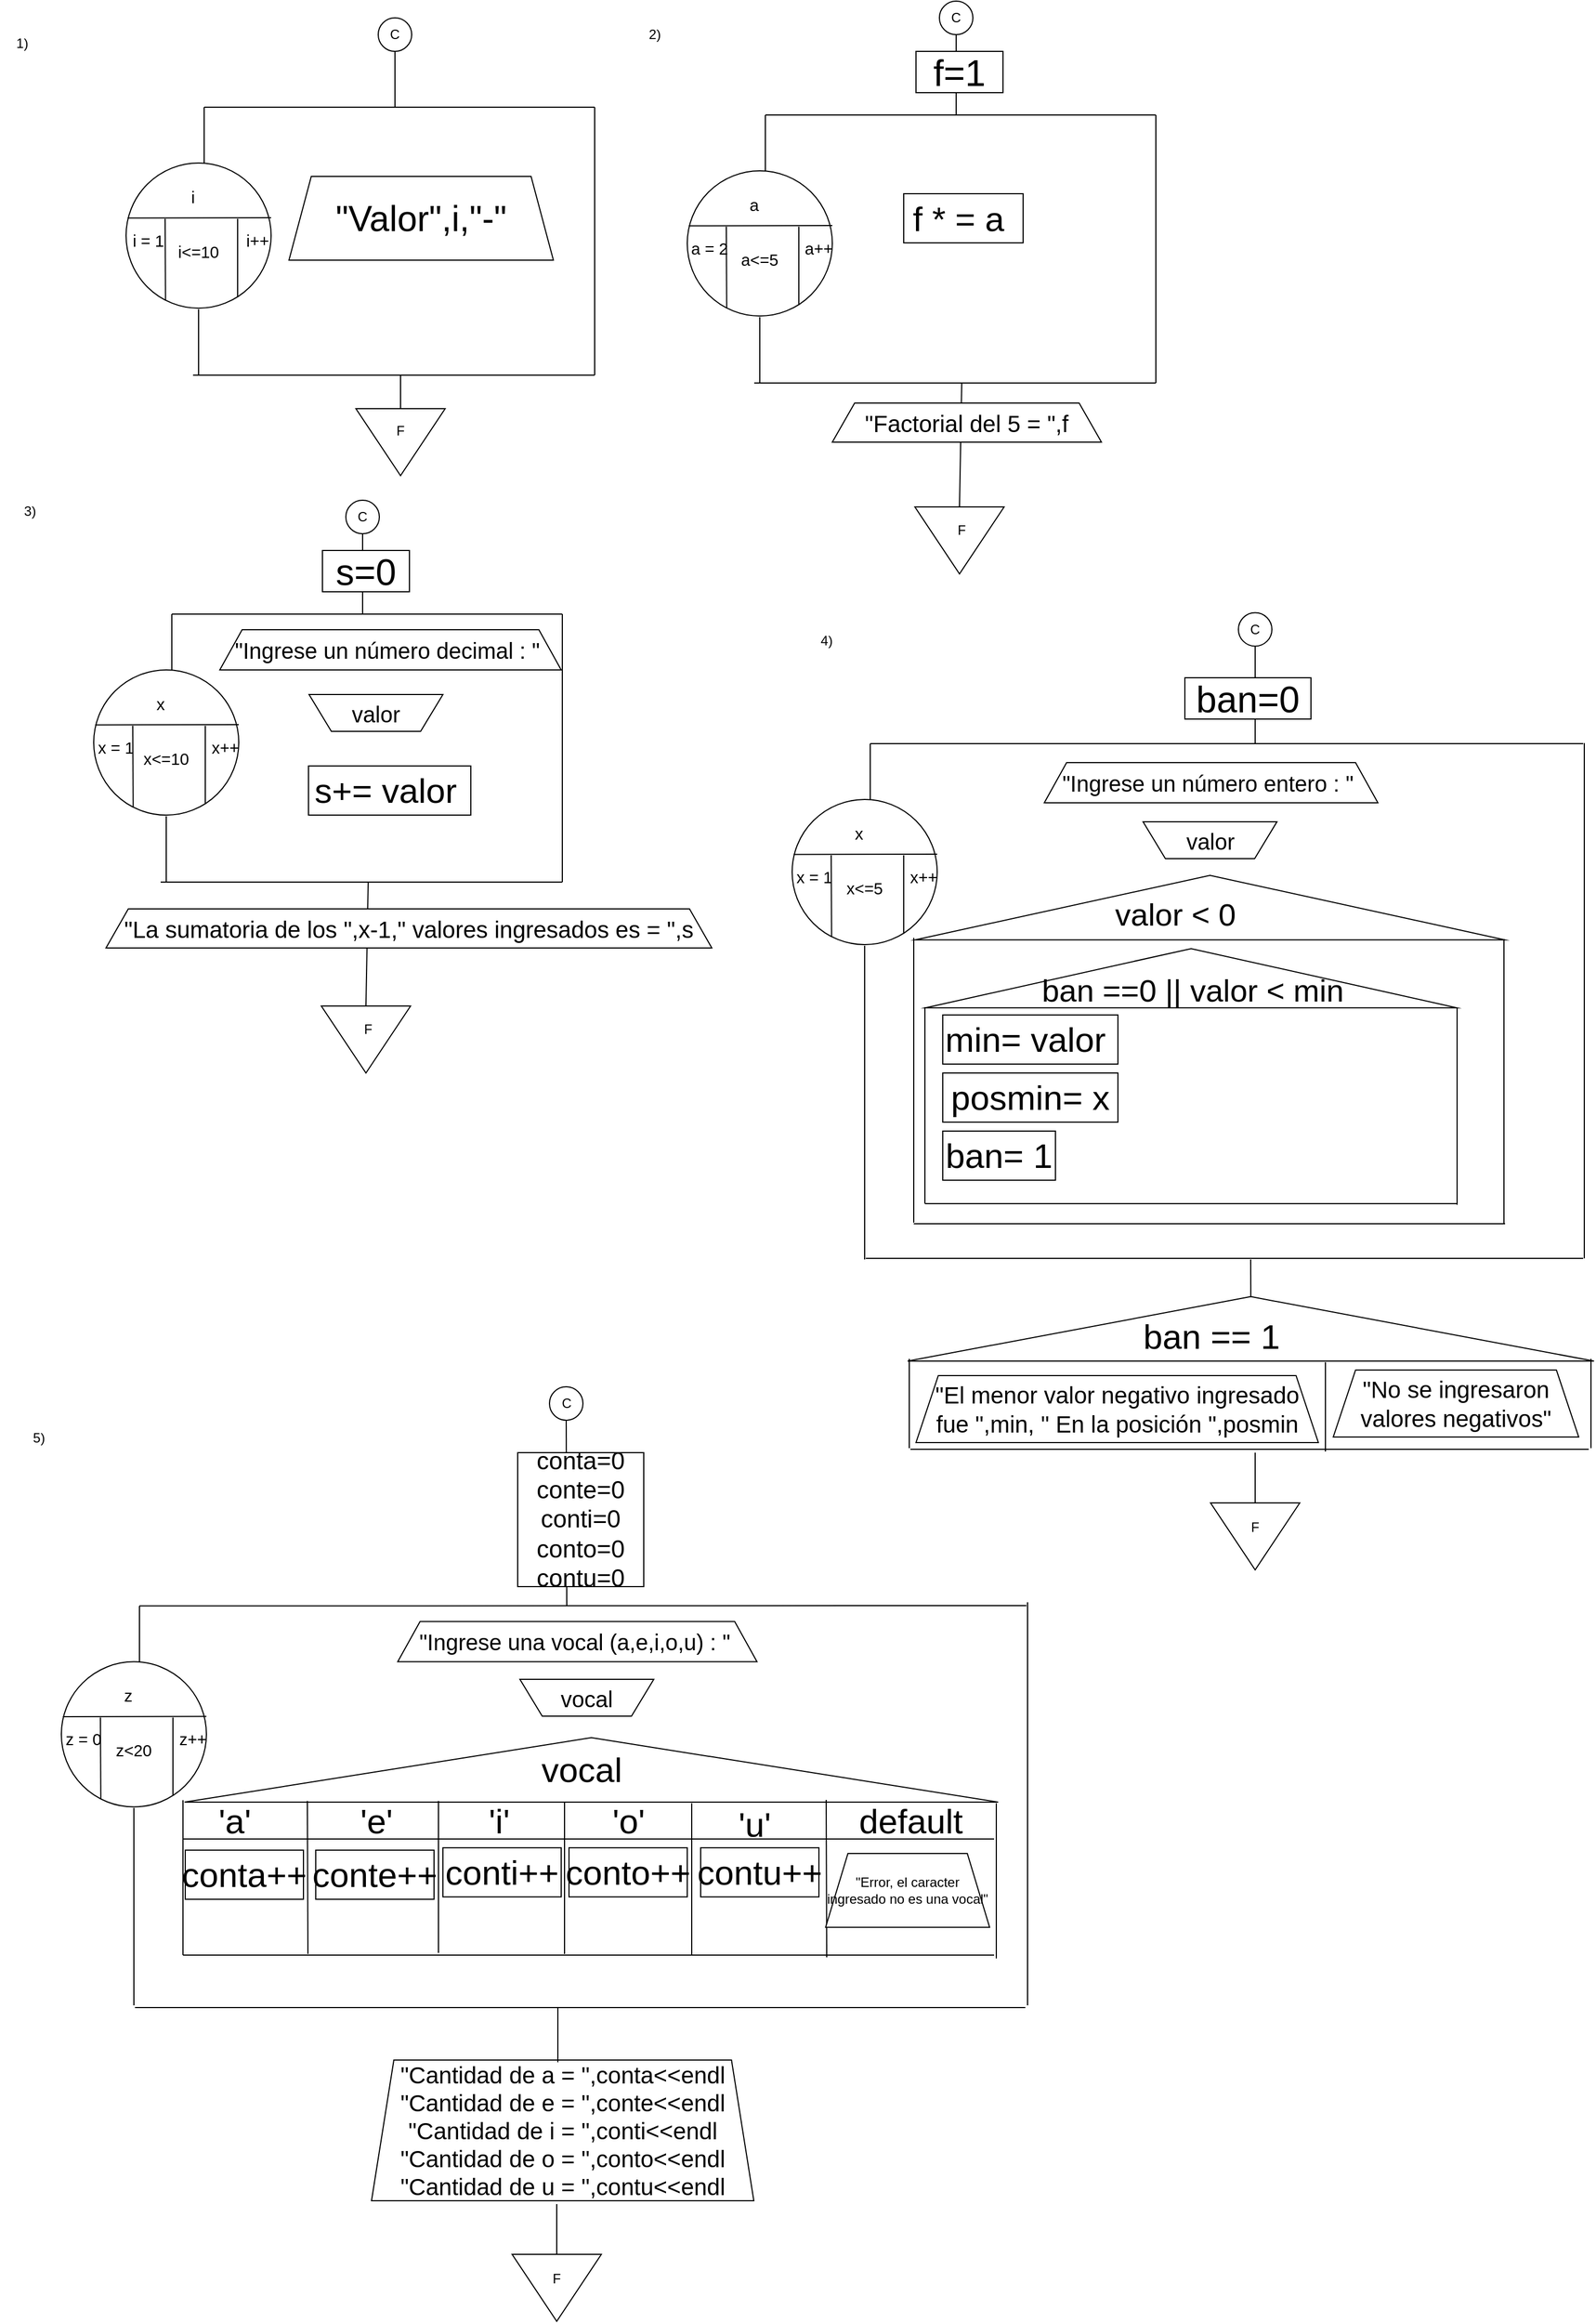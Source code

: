 <mxfile version="13.6.4" type="device"><diagram id="pWdMnJxnUhjMvBH6dC-e" name="Page-1"><mxGraphModel dx="782" dy="439" grid="0" gridSize="10" guides="1" tooltips="1" connect="1" arrows="1" fold="1" page="1" pageScale="1" pageWidth="827" pageHeight="1169" math="0" shadow="0"><root><mxCell id="0"/><mxCell id="1" parent="0"/><mxCell id="EdfsmpC0jAoJiM8QolST-1" value="C" style="ellipse;whiteSpace=wrap;html=1;" parent="1" vertex="1"><mxGeometry x="356" y="30" width="30" height="30" as="geometry"/></mxCell><mxCell id="EdfsmpC0jAoJiM8QolST-2" value="" style="endArrow=none;html=1;entryX=0.5;entryY=1;entryDx=0;entryDy=0;" parent="1" target="EdfsmpC0jAoJiM8QolST-1" edge="1"><mxGeometry width="50" height="50" relative="1" as="geometry"><mxPoint x="371" y="110" as="sourcePoint"/><mxPoint x="430" y="200" as="targetPoint"/></mxGeometry></mxCell><mxCell id="4CGigBrCg8zIv4Rhk3aO-1" value="" style="endArrow=none;html=1;" parent="1" edge="1"><mxGeometry width="50" height="50" relative="1" as="geometry"><mxPoint x="200" y="110" as="sourcePoint"/><mxPoint x="550" y="110" as="targetPoint"/></mxGeometry></mxCell><mxCell id="4CGigBrCg8zIv4Rhk3aO-2" value="" style="endArrow=none;html=1;" parent="1" edge="1"><mxGeometry width="50" height="50" relative="1" as="geometry"><mxPoint x="200" y="160" as="sourcePoint"/><mxPoint x="200" y="110" as="targetPoint"/></mxGeometry></mxCell><mxCell id="4CGigBrCg8zIv4Rhk3aO-3" value="" style="ellipse;whiteSpace=wrap;html=1;aspect=fixed;" parent="1" vertex="1"><mxGeometry x="130" y="160" width="130" height="130" as="geometry"/></mxCell><mxCell id="4CGigBrCg8zIv4Rhk3aO-4" value="" style="endArrow=none;html=1;exitX=0.01;exitY=0.379;exitDx=0;exitDy=0;exitPerimeter=0;" parent="1" source="4CGigBrCg8zIv4Rhk3aO-3" edge="1"><mxGeometry width="50" height="50" relative="1" as="geometry"><mxPoint x="380" y="250" as="sourcePoint"/><mxPoint x="260" y="209" as="targetPoint"/></mxGeometry></mxCell><mxCell id="4CGigBrCg8zIv4Rhk3aO-5" value="" style="endArrow=none;html=1;exitX=0.272;exitY=0.944;exitDx=0;exitDy=0;exitPerimeter=0;" parent="1" source="4CGigBrCg8zIv4Rhk3aO-3" edge="1"><mxGeometry width="50" height="50" relative="1" as="geometry"><mxPoint x="380" y="250" as="sourcePoint"/><mxPoint x="165" y="210" as="targetPoint"/></mxGeometry></mxCell><mxCell id="4CGigBrCg8zIv4Rhk3aO-6" value="" style="endArrow=none;html=1;" parent="1" edge="1"><mxGeometry width="50" height="50" relative="1" as="geometry"><mxPoint x="230" y="280" as="sourcePoint"/><mxPoint x="230" y="210" as="targetPoint"/><Array as="points"><mxPoint x="230" y="240"/></Array></mxGeometry></mxCell><mxCell id="4CGigBrCg8zIv4Rhk3aO-7" value="&lt;font style=&quot;font-size: 15px&quot;&gt;i&lt;/font&gt;" style="text;html=1;strokeColor=none;fillColor=none;align=center;verticalAlign=middle;whiteSpace=wrap;rounded=0;" parent="1" vertex="1"><mxGeometry x="170" y="180" width="40" height="20" as="geometry"/></mxCell><mxCell id="4CGigBrCg8zIv4Rhk3aO-9" value="&lt;span style=&quot;font-size: 11.0pt ; line-height: 107% ; font-family: &amp;#34;calibri&amp;#34; , sans-serif&quot;&gt;i = 1&lt;/span&gt;" style="text;html=1;strokeColor=none;fillColor=none;align=center;verticalAlign=middle;whiteSpace=wrap;rounded=0;" parent="1" vertex="1"><mxGeometry x="130" y="220" width="40" height="20" as="geometry"/></mxCell><mxCell id="4CGigBrCg8zIv4Rhk3aO-10" value="&lt;font face=&quot;calibri, sans-serif&quot;&gt;&lt;span style=&quot;font-size: 14.667px&quot;&gt;i&amp;lt;=10&lt;/span&gt;&lt;/font&gt;" style="text;html=1;strokeColor=none;fillColor=none;align=center;verticalAlign=middle;whiteSpace=wrap;rounded=0;" parent="1" vertex="1"><mxGeometry x="150" y="230" width="90" height="20" as="geometry"/></mxCell><mxCell id="4CGigBrCg8zIv4Rhk3aO-11" value="&lt;span style=&quot;font-size: 11.0pt ; line-height: 107% ; font-family: &amp;#34;calibri&amp;#34; , sans-serif&quot;&gt;i++&amp;nbsp;&lt;/span&gt;" style="text;html=1;strokeColor=none;fillColor=none;align=center;verticalAlign=middle;whiteSpace=wrap;rounded=0;" parent="1" vertex="1"><mxGeometry x="230" y="220" width="40" height="20" as="geometry"/></mxCell><mxCell id="4CGigBrCg8zIv4Rhk3aO-12" value="" style="endArrow=none;html=1;" parent="1" edge="1"><mxGeometry width="50" height="50" relative="1" as="geometry"><mxPoint x="195" y="291" as="sourcePoint"/><mxPoint x="195" y="350" as="targetPoint"/><Array as="points"><mxPoint x="195" y="320"/></Array></mxGeometry></mxCell><mxCell id="4CGigBrCg8zIv4Rhk3aO-22" value="" style="endArrow=none;html=1;" parent="1" edge="1"><mxGeometry width="50" height="50" relative="1" as="geometry"><mxPoint x="190" y="350" as="sourcePoint"/><mxPoint x="550" y="350" as="targetPoint"/></mxGeometry></mxCell><mxCell id="4CGigBrCg8zIv4Rhk3aO-23" value="" style="endArrow=none;html=1;" parent="1" edge="1"><mxGeometry width="50" height="50" relative="1" as="geometry"><mxPoint x="550" y="350" as="sourcePoint"/><mxPoint x="550" y="110" as="targetPoint"/></mxGeometry></mxCell><mxCell id="4CGigBrCg8zIv4Rhk3aO-24" value="" style="triangle;whiteSpace=wrap;html=1;rotation=90;" parent="1" vertex="1"><mxGeometry x="346" y="370" width="60" height="80" as="geometry"/></mxCell><mxCell id="4CGigBrCg8zIv4Rhk3aO-25" value="F" style="text;html=1;strokeColor=none;fillColor=none;align=center;verticalAlign=middle;whiteSpace=wrap;rounded=0;" parent="1" vertex="1"><mxGeometry x="356" y="390" width="40" height="20" as="geometry"/></mxCell><mxCell id="4CGigBrCg8zIv4Rhk3aO-26" value="" style="endArrow=none;html=1;exitX=0;exitY=0.5;exitDx=0;exitDy=0;" parent="1" source="4CGigBrCg8zIv4Rhk3aO-24" edge="1"><mxGeometry width="50" height="50" relative="1" as="geometry"><mxPoint x="380" y="330" as="sourcePoint"/><mxPoint x="376" y="350" as="targetPoint"/></mxGeometry></mxCell><mxCell id="DHXCnt4YMNkaiL2CdxRb-1" value="1)" style="text;html=1;strokeColor=none;fillColor=none;align=center;verticalAlign=middle;whiteSpace=wrap;rounded=0;" vertex="1" parent="1"><mxGeometry x="17" y="43" width="40" height="20" as="geometry"/></mxCell><mxCell id="DHXCnt4YMNkaiL2CdxRb-2" value="&lt;font style=&quot;font-size: 32px&quot;&gt;&quot;Valor&quot;,i,&quot;-&quot;&lt;/font&gt;" style="shape=trapezoid;perimeter=trapezoidPerimeter;whiteSpace=wrap;html=1;fixedSize=1;" vertex="1" parent="1"><mxGeometry x="276" y="172" width="237" height="75" as="geometry"/></mxCell><mxCell id="DHXCnt4YMNkaiL2CdxRb-4" value="2)" style="text;html=1;strokeColor=none;fillColor=none;align=center;verticalAlign=middle;whiteSpace=wrap;rounded=0;" vertex="1" parent="1"><mxGeometry x="584" y="35" width="40" height="20" as="geometry"/></mxCell><mxCell id="DHXCnt4YMNkaiL2CdxRb-5" value="C" style="ellipse;whiteSpace=wrap;html=1;" vertex="1" parent="1"><mxGeometry x="859" y="15" width="30" height="30" as="geometry"/></mxCell><mxCell id="DHXCnt4YMNkaiL2CdxRb-6" value="" style="endArrow=none;html=1;entryX=0.5;entryY=1;entryDx=0;entryDy=0;" edge="1" parent="1" target="DHXCnt4YMNkaiL2CdxRb-5"><mxGeometry width="50" height="50" relative="1" as="geometry"><mxPoint x="874" y="117" as="sourcePoint"/><mxPoint x="933" y="207" as="targetPoint"/></mxGeometry></mxCell><mxCell id="DHXCnt4YMNkaiL2CdxRb-7" value="" style="endArrow=none;html=1;" edge="1" parent="1"><mxGeometry width="50" height="50" relative="1" as="geometry"><mxPoint x="703" y="117" as="sourcePoint"/><mxPoint x="1053" y="117" as="targetPoint"/></mxGeometry></mxCell><mxCell id="DHXCnt4YMNkaiL2CdxRb-8" value="" style="endArrow=none;html=1;" edge="1" parent="1"><mxGeometry width="50" height="50" relative="1" as="geometry"><mxPoint x="703" y="167" as="sourcePoint"/><mxPoint x="703" y="117" as="targetPoint"/></mxGeometry></mxCell><mxCell id="DHXCnt4YMNkaiL2CdxRb-9" value="" style="ellipse;whiteSpace=wrap;html=1;aspect=fixed;" vertex="1" parent="1"><mxGeometry x="633" y="167" width="130" height="130" as="geometry"/></mxCell><mxCell id="DHXCnt4YMNkaiL2CdxRb-10" value="" style="endArrow=none;html=1;exitX=0.01;exitY=0.379;exitDx=0;exitDy=0;exitPerimeter=0;" edge="1" parent="1" source="DHXCnt4YMNkaiL2CdxRb-9"><mxGeometry width="50" height="50" relative="1" as="geometry"><mxPoint x="883" y="257" as="sourcePoint"/><mxPoint x="763" y="216" as="targetPoint"/></mxGeometry></mxCell><mxCell id="DHXCnt4YMNkaiL2CdxRb-11" value="" style="endArrow=none;html=1;exitX=0.272;exitY=0.944;exitDx=0;exitDy=0;exitPerimeter=0;" edge="1" parent="1" source="DHXCnt4YMNkaiL2CdxRb-9"><mxGeometry width="50" height="50" relative="1" as="geometry"><mxPoint x="883" y="257" as="sourcePoint"/><mxPoint x="668" y="217" as="targetPoint"/></mxGeometry></mxCell><mxCell id="DHXCnt4YMNkaiL2CdxRb-12" value="" style="endArrow=none;html=1;" edge="1" parent="1"><mxGeometry width="50" height="50" relative="1" as="geometry"><mxPoint x="733" y="287" as="sourcePoint"/><mxPoint x="733" y="217" as="targetPoint"/><Array as="points"><mxPoint x="733" y="247"/></Array></mxGeometry></mxCell><mxCell id="DHXCnt4YMNkaiL2CdxRb-13" value="&lt;font style=&quot;font-size: 15px&quot;&gt;a&lt;/font&gt;" style="text;html=1;strokeColor=none;fillColor=none;align=center;verticalAlign=middle;whiteSpace=wrap;rounded=0;" vertex="1" parent="1"><mxGeometry x="673" y="187" width="40" height="20" as="geometry"/></mxCell><mxCell id="DHXCnt4YMNkaiL2CdxRb-14" value="&lt;span style=&quot;font-size: 11.0pt ; line-height: 107% ; font-family: &amp;#34;calibri&amp;#34; , sans-serif&quot;&gt;a = 2&lt;/span&gt;" style="text;html=1;strokeColor=none;fillColor=none;align=center;verticalAlign=middle;whiteSpace=wrap;rounded=0;" vertex="1" parent="1"><mxGeometry x="633" y="227" width="40" height="19" as="geometry"/></mxCell><mxCell id="DHXCnt4YMNkaiL2CdxRb-15" value="&lt;font face=&quot;calibri, sans-serif&quot;&gt;&lt;span style=&quot;font-size: 14.667px&quot;&gt;a&amp;lt;=5&lt;/span&gt;&lt;/font&gt;" style="text;html=1;strokeColor=none;fillColor=none;align=center;verticalAlign=middle;whiteSpace=wrap;rounded=0;" vertex="1" parent="1"><mxGeometry x="653" y="237" width="90" height="20" as="geometry"/></mxCell><mxCell id="DHXCnt4YMNkaiL2CdxRb-16" value="&lt;span style=&quot;font-size: 11.0pt ; line-height: 107% ; font-family: &amp;#34;calibri&amp;#34; , sans-serif&quot;&gt;a++&amp;nbsp;&lt;/span&gt;" style="text;html=1;strokeColor=none;fillColor=none;align=center;verticalAlign=middle;whiteSpace=wrap;rounded=0;" vertex="1" parent="1"><mxGeometry x="733" y="227" width="40" height="20" as="geometry"/></mxCell><mxCell id="DHXCnt4YMNkaiL2CdxRb-17" value="" style="endArrow=none;html=1;" edge="1" parent="1"><mxGeometry width="50" height="50" relative="1" as="geometry"><mxPoint x="698" y="298" as="sourcePoint"/><mxPoint x="698" y="357" as="targetPoint"/><Array as="points"><mxPoint x="698" y="327"/></Array></mxGeometry></mxCell><mxCell id="DHXCnt4YMNkaiL2CdxRb-18" value="" style="endArrow=none;html=1;" edge="1" parent="1"><mxGeometry width="50" height="50" relative="1" as="geometry"><mxPoint x="693" y="357" as="sourcePoint"/><mxPoint x="1053" y="357" as="targetPoint"/></mxGeometry></mxCell><mxCell id="DHXCnt4YMNkaiL2CdxRb-19" value="" style="endArrow=none;html=1;" edge="1" parent="1"><mxGeometry width="50" height="50" relative="1" as="geometry"><mxPoint x="1053" y="357" as="sourcePoint"/><mxPoint x="1053" y="117" as="targetPoint"/></mxGeometry></mxCell><mxCell id="DHXCnt4YMNkaiL2CdxRb-20" value="" style="triangle;whiteSpace=wrap;html=1;rotation=90;" vertex="1" parent="1"><mxGeometry x="847" y="458" width="60" height="80" as="geometry"/></mxCell><mxCell id="DHXCnt4YMNkaiL2CdxRb-21" value="F" style="text;html=1;strokeColor=none;fillColor=none;align=center;verticalAlign=middle;whiteSpace=wrap;rounded=0;" vertex="1" parent="1"><mxGeometry x="859" y="479" width="40" height="20" as="geometry"/></mxCell><mxCell id="DHXCnt4YMNkaiL2CdxRb-22" value="" style="endArrow=none;html=1;exitX=0;exitY=0.5;exitDx=0;exitDy=0;" edge="1" parent="1" source="DHXCnt4YMNkaiL2CdxRb-20"><mxGeometry width="50" height="50" relative="1" as="geometry"><mxPoint x="883" y="337" as="sourcePoint"/><mxPoint x="879" y="357" as="targetPoint"/></mxGeometry></mxCell><mxCell id="DHXCnt4YMNkaiL2CdxRb-24" value="&lt;font style=&quot;font-size: 31px&quot;&gt;f * = a&amp;nbsp;&lt;/font&gt;" style="rounded=0;whiteSpace=wrap;html=1;" vertex="1" parent="1"><mxGeometry x="827" y="187.5" width="107" height="44" as="geometry"/></mxCell><mxCell id="DHXCnt4YMNkaiL2CdxRb-25" value="&lt;font style=&quot;font-size: 33px&quot;&gt;f=1&lt;/font&gt;" style="rounded=0;whiteSpace=wrap;html=1;" vertex="1" parent="1"><mxGeometry x="838" y="60" width="78" height="37" as="geometry"/></mxCell><mxCell id="DHXCnt4YMNkaiL2CdxRb-27" value="&lt;font style=&quot;font-size: 21px&quot;&gt;&quot;Factorial del 5 = &quot;,f&lt;/font&gt;" style="shape=trapezoid;perimeter=trapezoidPerimeter;whiteSpace=wrap;html=1;fixedSize=1;" vertex="1" parent="1"><mxGeometry x="763" y="375" width="241.25" height="35" as="geometry"/></mxCell><mxCell id="DHXCnt4YMNkaiL2CdxRb-28" value="3)" style="text;html=1;strokeColor=none;fillColor=none;align=center;verticalAlign=middle;whiteSpace=wrap;rounded=0;" vertex="1" parent="1"><mxGeometry x="24" y="462" width="40" height="20" as="geometry"/></mxCell><mxCell id="DHXCnt4YMNkaiL2CdxRb-29" value="C" style="ellipse;whiteSpace=wrap;html=1;" vertex="1" parent="1"><mxGeometry x="327" y="462" width="30" height="30" as="geometry"/></mxCell><mxCell id="DHXCnt4YMNkaiL2CdxRb-30" value="" style="endArrow=none;html=1;entryX=0.5;entryY=1;entryDx=0;entryDy=0;" edge="1" parent="1" target="DHXCnt4YMNkaiL2CdxRb-29"><mxGeometry width="50" height="50" relative="1" as="geometry"><mxPoint x="342" y="564" as="sourcePoint"/><mxPoint x="401" y="654" as="targetPoint"/></mxGeometry></mxCell><mxCell id="DHXCnt4YMNkaiL2CdxRb-31" value="" style="endArrow=none;html=1;" edge="1" parent="1"><mxGeometry width="50" height="50" relative="1" as="geometry"><mxPoint x="171" y="564" as="sourcePoint"/><mxPoint x="521" y="564" as="targetPoint"/></mxGeometry></mxCell><mxCell id="DHXCnt4YMNkaiL2CdxRb-32" value="" style="endArrow=none;html=1;" edge="1" parent="1"><mxGeometry width="50" height="50" relative="1" as="geometry"><mxPoint x="171" y="614" as="sourcePoint"/><mxPoint x="171" y="564" as="targetPoint"/></mxGeometry></mxCell><mxCell id="DHXCnt4YMNkaiL2CdxRb-33" value="" style="ellipse;whiteSpace=wrap;html=1;aspect=fixed;" vertex="1" parent="1"><mxGeometry x="101" y="614" width="130" height="130" as="geometry"/></mxCell><mxCell id="DHXCnt4YMNkaiL2CdxRb-34" value="" style="endArrow=none;html=1;exitX=0.01;exitY=0.379;exitDx=0;exitDy=0;exitPerimeter=0;" edge="1" parent="1" source="DHXCnt4YMNkaiL2CdxRb-33"><mxGeometry width="50" height="50" relative="1" as="geometry"><mxPoint x="351" y="704" as="sourcePoint"/><mxPoint x="231" y="663" as="targetPoint"/></mxGeometry></mxCell><mxCell id="DHXCnt4YMNkaiL2CdxRb-35" value="" style="endArrow=none;html=1;exitX=0.272;exitY=0.944;exitDx=0;exitDy=0;exitPerimeter=0;" edge="1" parent="1" source="DHXCnt4YMNkaiL2CdxRb-33"><mxGeometry width="50" height="50" relative="1" as="geometry"><mxPoint x="351" y="704" as="sourcePoint"/><mxPoint x="136" y="664" as="targetPoint"/></mxGeometry></mxCell><mxCell id="DHXCnt4YMNkaiL2CdxRb-36" value="" style="endArrow=none;html=1;" edge="1" parent="1"><mxGeometry width="50" height="50" relative="1" as="geometry"><mxPoint x="201" y="734" as="sourcePoint"/><mxPoint x="201" y="664" as="targetPoint"/><Array as="points"><mxPoint x="201" y="694"/></Array></mxGeometry></mxCell><mxCell id="DHXCnt4YMNkaiL2CdxRb-37" value="&lt;font style=&quot;font-size: 15px&quot;&gt;x&lt;/font&gt;" style="text;html=1;strokeColor=none;fillColor=none;align=center;verticalAlign=middle;whiteSpace=wrap;rounded=0;" vertex="1" parent="1"><mxGeometry x="141" y="634" width="40" height="20" as="geometry"/></mxCell><mxCell id="DHXCnt4YMNkaiL2CdxRb-38" value="&lt;span style=&quot;font-size: 11.0pt ; line-height: 107% ; font-family: &amp;#34;calibri&amp;#34; , sans-serif&quot;&gt;x = 1&lt;/span&gt;" style="text;html=1;strokeColor=none;fillColor=none;align=center;verticalAlign=middle;whiteSpace=wrap;rounded=0;" vertex="1" parent="1"><mxGeometry x="101" y="674" width="40" height="19" as="geometry"/></mxCell><mxCell id="DHXCnt4YMNkaiL2CdxRb-39" value="&lt;font face=&quot;calibri, sans-serif&quot;&gt;&lt;span style=&quot;font-size: 14.667px&quot;&gt;x&amp;lt;=10&lt;/span&gt;&lt;/font&gt;" style="text;html=1;strokeColor=none;fillColor=none;align=center;verticalAlign=middle;whiteSpace=wrap;rounded=0;" vertex="1" parent="1"><mxGeometry x="121" y="684" width="90" height="20" as="geometry"/></mxCell><mxCell id="DHXCnt4YMNkaiL2CdxRb-40" value="&lt;span style=&quot;font-size: 11.0pt ; line-height: 107% ; font-family: &amp;#34;calibri&amp;#34; , sans-serif&quot;&gt;x++&amp;nbsp;&lt;/span&gt;" style="text;html=1;strokeColor=none;fillColor=none;align=center;verticalAlign=middle;whiteSpace=wrap;rounded=0;" vertex="1" parent="1"><mxGeometry x="201" y="674" width="40" height="20" as="geometry"/></mxCell><mxCell id="DHXCnt4YMNkaiL2CdxRb-41" value="" style="endArrow=none;html=1;" edge="1" parent="1"><mxGeometry width="50" height="50" relative="1" as="geometry"><mxPoint x="166" y="745" as="sourcePoint"/><mxPoint x="166" y="804" as="targetPoint"/><Array as="points"><mxPoint x="166" y="774"/></Array></mxGeometry></mxCell><mxCell id="DHXCnt4YMNkaiL2CdxRb-42" value="" style="endArrow=none;html=1;" edge="1" parent="1"><mxGeometry width="50" height="50" relative="1" as="geometry"><mxPoint x="161" y="804" as="sourcePoint"/><mxPoint x="521" y="804" as="targetPoint"/></mxGeometry></mxCell><mxCell id="DHXCnt4YMNkaiL2CdxRb-43" value="" style="endArrow=none;html=1;" edge="1" parent="1"><mxGeometry width="50" height="50" relative="1" as="geometry"><mxPoint x="521" y="804" as="sourcePoint"/><mxPoint x="521" y="564" as="targetPoint"/></mxGeometry></mxCell><mxCell id="DHXCnt4YMNkaiL2CdxRb-44" value="" style="triangle;whiteSpace=wrap;html=1;rotation=90;" vertex="1" parent="1"><mxGeometry x="315" y="905" width="60" height="80" as="geometry"/></mxCell><mxCell id="DHXCnt4YMNkaiL2CdxRb-45" value="F" style="text;html=1;strokeColor=none;fillColor=none;align=center;verticalAlign=middle;whiteSpace=wrap;rounded=0;" vertex="1" parent="1"><mxGeometry x="327" y="926" width="40" height="20" as="geometry"/></mxCell><mxCell id="DHXCnt4YMNkaiL2CdxRb-46" value="" style="endArrow=none;html=1;exitX=0;exitY=0.5;exitDx=0;exitDy=0;" edge="1" parent="1" source="DHXCnt4YMNkaiL2CdxRb-44"><mxGeometry width="50" height="50" relative="1" as="geometry"><mxPoint x="351" y="784" as="sourcePoint"/><mxPoint x="347" y="804" as="targetPoint"/></mxGeometry></mxCell><mxCell id="DHXCnt4YMNkaiL2CdxRb-47" value="&lt;font style=&quot;font-size: 31px&quot;&gt;s+= valor&amp;nbsp;&lt;/font&gt;" style="rounded=0;whiteSpace=wrap;html=1;" vertex="1" parent="1"><mxGeometry x="293.5" y="700" width="145.5" height="44" as="geometry"/></mxCell><mxCell id="DHXCnt4YMNkaiL2CdxRb-48" value="&lt;font style=&quot;font-size: 33px&quot;&gt;s=0&lt;/font&gt;" style="rounded=0;whiteSpace=wrap;html=1;" vertex="1" parent="1"><mxGeometry x="306" y="507" width="78" height="37" as="geometry"/></mxCell><mxCell id="DHXCnt4YMNkaiL2CdxRb-49" value="&lt;font style=&quot;font-size: 21px&quot;&gt;&quot;La sumatoria de los &quot;,x-1,&quot; valores ingresados es = &quot;,s&lt;/font&gt;" style="shape=trapezoid;perimeter=trapezoidPerimeter;whiteSpace=wrap;html=1;fixedSize=1;" vertex="1" parent="1"><mxGeometry x="112" y="828" width="543" height="35" as="geometry"/></mxCell><mxCell id="DHXCnt4YMNkaiL2CdxRb-50" value="&lt;font style=&quot;font-size: 20px&quot;&gt;&quot;Ingrese un número decimal : &quot;&amp;nbsp;&lt;/font&gt;" style="shape=trapezoid;perimeter=trapezoidPerimeter;whiteSpace=wrap;html=1;fixedSize=1;" vertex="1" parent="1"><mxGeometry x="214" y="578" width="306" height="36" as="geometry"/></mxCell><mxCell id="DHXCnt4YMNkaiL2CdxRb-51" value="&lt;span style=&quot;font-size: 20px&quot;&gt;valor&lt;/span&gt;" style="shape=trapezoid;perimeter=trapezoidPerimeter;whiteSpace=wrap;html=1;fixedSize=1;direction=west;" vertex="1" parent="1"><mxGeometry x="294" y="636" width="120" height="33" as="geometry"/></mxCell><mxCell id="DHXCnt4YMNkaiL2CdxRb-74" value="C" style="ellipse;whiteSpace=wrap;html=1;" vertex="1" parent="1"><mxGeometry x="1127" y="562.71" width="30" height="30" as="geometry"/></mxCell><mxCell id="DHXCnt4YMNkaiL2CdxRb-75" value="" style="endArrow=none;html=1;entryX=0.5;entryY=1;entryDx=0;entryDy=0;" edge="1" parent="1" target="DHXCnt4YMNkaiL2CdxRb-74"><mxGeometry width="50" height="50" relative="1" as="geometry"><mxPoint x="1142" y="680" as="sourcePoint"/><mxPoint x="1027" y="770" as="targetPoint"/></mxGeometry></mxCell><mxCell id="DHXCnt4YMNkaiL2CdxRb-76" value="" style="endArrow=none;html=1;" edge="1" parent="1"><mxGeometry width="50" height="50" relative="1" as="geometry"><mxPoint x="797" y="680" as="sourcePoint"/><mxPoint x="1436" y="680" as="targetPoint"/></mxGeometry></mxCell><mxCell id="DHXCnt4YMNkaiL2CdxRb-77" value="" style="endArrow=none;html=1;" edge="1" parent="1"><mxGeometry width="50" height="50" relative="1" as="geometry"><mxPoint x="797" y="730" as="sourcePoint"/><mxPoint x="797" y="680" as="targetPoint"/></mxGeometry></mxCell><mxCell id="DHXCnt4YMNkaiL2CdxRb-78" value="" style="ellipse;whiteSpace=wrap;html=1;aspect=fixed;" vertex="1" parent="1"><mxGeometry x="727" y="730" width="130" height="130" as="geometry"/></mxCell><mxCell id="DHXCnt4YMNkaiL2CdxRb-79" value="" style="endArrow=none;html=1;exitX=0.01;exitY=0.379;exitDx=0;exitDy=0;exitPerimeter=0;" edge="1" parent="1" source="DHXCnt4YMNkaiL2CdxRb-78"><mxGeometry width="50" height="50" relative="1" as="geometry"><mxPoint x="977" y="820" as="sourcePoint"/><mxPoint x="857" y="779" as="targetPoint"/></mxGeometry></mxCell><mxCell id="DHXCnt4YMNkaiL2CdxRb-80" value="" style="endArrow=none;html=1;exitX=0.272;exitY=0.944;exitDx=0;exitDy=0;exitPerimeter=0;" edge="1" parent="1" source="DHXCnt4YMNkaiL2CdxRb-78"><mxGeometry width="50" height="50" relative="1" as="geometry"><mxPoint x="977" y="820" as="sourcePoint"/><mxPoint x="762" y="780" as="targetPoint"/></mxGeometry></mxCell><mxCell id="DHXCnt4YMNkaiL2CdxRb-81" value="" style="endArrow=none;html=1;" edge="1" parent="1"><mxGeometry width="50" height="50" relative="1" as="geometry"><mxPoint x="827" y="850" as="sourcePoint"/><mxPoint x="827" y="780" as="targetPoint"/><Array as="points"><mxPoint x="827" y="810"/></Array></mxGeometry></mxCell><mxCell id="DHXCnt4YMNkaiL2CdxRb-82" value="&lt;font style=&quot;font-size: 15px&quot;&gt;x&lt;/font&gt;" style="text;html=1;strokeColor=none;fillColor=none;align=center;verticalAlign=middle;whiteSpace=wrap;rounded=0;" vertex="1" parent="1"><mxGeometry x="767" y="750" width="40" height="20" as="geometry"/></mxCell><mxCell id="DHXCnt4YMNkaiL2CdxRb-83" value="&lt;span style=&quot;font-size: 11.0pt ; line-height: 107% ; font-family: &amp;#34;calibri&amp;#34; , sans-serif&quot;&gt;x = 1&lt;/span&gt;" style="text;html=1;strokeColor=none;fillColor=none;align=center;verticalAlign=middle;whiteSpace=wrap;rounded=0;" vertex="1" parent="1"><mxGeometry x="727" y="790" width="40" height="19" as="geometry"/></mxCell><mxCell id="DHXCnt4YMNkaiL2CdxRb-84" value="&lt;font face=&quot;calibri, sans-serif&quot;&gt;&lt;span style=&quot;font-size: 14.667px&quot;&gt;x&amp;lt;=5&lt;/span&gt;&lt;/font&gt;" style="text;html=1;strokeColor=none;fillColor=none;align=center;verticalAlign=middle;whiteSpace=wrap;rounded=0;" vertex="1" parent="1"><mxGeometry x="747" y="800" width="90" height="20" as="geometry"/></mxCell><mxCell id="DHXCnt4YMNkaiL2CdxRb-85" value="&lt;span style=&quot;font-size: 11.0pt ; line-height: 107% ; font-family: &amp;#34;calibri&amp;#34; , sans-serif&quot;&gt;x++&amp;nbsp;&lt;/span&gt;" style="text;html=1;strokeColor=none;fillColor=none;align=center;verticalAlign=middle;whiteSpace=wrap;rounded=0;" vertex="1" parent="1"><mxGeometry x="827" y="790" width="40" height="20" as="geometry"/></mxCell><mxCell id="DHXCnt4YMNkaiL2CdxRb-86" value="" style="endArrow=none;html=1;" edge="1" parent="1"><mxGeometry width="50" height="50" relative="1" as="geometry"><mxPoint x="792" y="861" as="sourcePoint"/><mxPoint x="792" y="1142" as="targetPoint"/><Array as="points"><mxPoint x="792" y="890"/></Array></mxGeometry></mxCell><mxCell id="DHXCnt4YMNkaiL2CdxRb-87" value="" style="endArrow=none;html=1;" edge="1" parent="1"><mxGeometry width="50" height="50" relative="1" as="geometry"><mxPoint x="846.12" y="1092" as="sourcePoint"/><mxPoint x="1323.12" y="1092" as="targetPoint"/></mxGeometry></mxCell><mxCell id="DHXCnt4YMNkaiL2CdxRb-88" value="" style="endArrow=none;html=1;" edge="1" parent="1"><mxGeometry width="50" height="50" relative="1" as="geometry"><mxPoint x="1437" y="1141" as="sourcePoint"/><mxPoint x="1437" y="679.5" as="targetPoint"/></mxGeometry></mxCell><mxCell id="DHXCnt4YMNkaiL2CdxRb-89" value="" style="triangle;whiteSpace=wrap;html=1;rotation=90;" vertex="1" parent="1"><mxGeometry x="1112" y="1350" width="60" height="80" as="geometry"/></mxCell><mxCell id="DHXCnt4YMNkaiL2CdxRb-90" value="F" style="text;html=1;strokeColor=none;fillColor=none;align=center;verticalAlign=middle;whiteSpace=wrap;rounded=0;" vertex="1" parent="1"><mxGeometry x="1122" y="1372" width="40" height="20" as="geometry"/></mxCell><mxCell id="DHXCnt4YMNkaiL2CdxRb-91" value="" style="endArrow=none;html=1;" edge="1" parent="1"><mxGeometry width="50" height="50" relative="1" as="geometry"><mxPoint x="846" y="1092" as="sourcePoint"/><mxPoint x="846" y="916" as="targetPoint"/></mxGeometry></mxCell><mxCell id="DHXCnt4YMNkaiL2CdxRb-93" value="&lt;font style=&quot;font-size: 33px&quot;&gt;ban=0&lt;/font&gt;" style="rounded=0;whiteSpace=wrap;html=1;" vertex="1" parent="1"><mxGeometry x="1079" y="621" width="113" height="37" as="geometry"/></mxCell><mxCell id="DHXCnt4YMNkaiL2CdxRb-94" value="&lt;font style=&quot;font-size: 21px&quot;&gt;&quot;El menor valor negativo ingresado fue &quot;,min, &quot; En la posición &quot;,posmin&lt;/font&gt;" style="shape=trapezoid;perimeter=trapezoidPerimeter;whiteSpace=wrap;html=1;fixedSize=1;" vertex="1" parent="1"><mxGeometry x="838" y="1246" width="360.65" height="60" as="geometry"/></mxCell><mxCell id="DHXCnt4YMNkaiL2CdxRb-95" value="&lt;font style=&quot;font-size: 20px&quot;&gt;&quot;Ingrese un número entero : &quot;&amp;nbsp;&lt;/font&gt;" style="shape=trapezoid;perimeter=trapezoidPerimeter;whiteSpace=wrap;html=1;fixedSize=1;" vertex="1" parent="1"><mxGeometry x="953" y="697" width="299" height="36" as="geometry"/></mxCell><mxCell id="DHXCnt4YMNkaiL2CdxRb-96" value="&lt;span style=&quot;font-size: 20px&quot;&gt;valor&lt;/span&gt;" style="shape=trapezoid;perimeter=trapezoidPerimeter;whiteSpace=wrap;html=1;fixedSize=1;direction=west;" vertex="1" parent="1"><mxGeometry x="1041.54" y="750" width="120" height="33" as="geometry"/></mxCell><mxCell id="DHXCnt4YMNkaiL2CdxRb-97" value="4)" style="text;html=1;strokeColor=none;fillColor=none;align=center;verticalAlign=middle;whiteSpace=wrap;rounded=0;" vertex="1" parent="1"><mxGeometry x="738" y="578" width="40" height="20" as="geometry"/></mxCell><mxCell id="DHXCnt4YMNkaiL2CdxRb-99" value="" style="triangle;whiteSpace=wrap;html=1;rotation=-90;" vertex="1" parent="1"><mxGeometry x="1072.69" y="562.71" width="57.69" height="528.3" as="geometry"/></mxCell><mxCell id="DHXCnt4YMNkaiL2CdxRb-100" value="&lt;font style=&quot;font-size: 28px&quot;&gt;valor &amp;lt; 0&amp;nbsp;&lt;/font&gt;" style="text;html=1;strokeColor=none;fillColor=none;align=center;verticalAlign=middle;whiteSpace=wrap;rounded=0;" vertex="1" parent="1"><mxGeometry x="934" y="823" width="281" height="20" as="geometry"/></mxCell><mxCell id="DHXCnt4YMNkaiL2CdxRb-102" value="" style="triangle;whiteSpace=wrap;html=1;rotation=-90;" vertex="1" parent="1"><mxGeometry x="1058.12" y="652.03" width="53" height="476.09" as="geometry"/></mxCell><mxCell id="DHXCnt4YMNkaiL2CdxRb-103" value="&lt;font style=&quot;font-size: 28px&quot;&gt;ban ==0 || valor &amp;lt; min&amp;nbsp;&lt;/font&gt;" style="text;html=1;strokeColor=none;fillColor=none;align=center;verticalAlign=middle;whiteSpace=wrap;rounded=0;" vertex="1" parent="1"><mxGeometry x="925.5" y="891" width="328" height="20" as="geometry"/></mxCell><mxCell id="DHXCnt4YMNkaiL2CdxRb-104" value="&lt;font style=&quot;font-size: 31px&quot;&gt;min= valor&amp;nbsp;&lt;/font&gt;" style="rounded=0;whiteSpace=wrap;html=1;" vertex="1" parent="1"><mxGeometry x="862" y="923" width="157" height="44" as="geometry"/></mxCell><mxCell id="DHXCnt4YMNkaiL2CdxRb-105" value="&lt;font style=&quot;font-size: 31px&quot;&gt;posmin= x&lt;/font&gt;" style="rounded=0;whiteSpace=wrap;html=1;" vertex="1" parent="1"><mxGeometry x="862" y="975" width="157" height="44" as="geometry"/></mxCell><mxCell id="DHXCnt4YMNkaiL2CdxRb-106" value="&lt;font style=&quot;font-size: 31px&quot;&gt;ban= 1&lt;/font&gt;" style="rounded=0;whiteSpace=wrap;html=1;" vertex="1" parent="1"><mxGeometry x="862" y="1027" width="101" height="44" as="geometry"/></mxCell><mxCell id="DHXCnt4YMNkaiL2CdxRb-107" value="" style="endArrow=none;html=1;" edge="1" parent="1"><mxGeometry width="50" height="50" relative="1" as="geometry"><mxPoint x="1323" y="1093" as="sourcePoint"/><mxPoint x="1323" y="917" as="targetPoint"/></mxGeometry></mxCell><mxCell id="DHXCnt4YMNkaiL2CdxRb-108" value="" style="endArrow=none;html=1;" edge="1" parent="1"><mxGeometry width="50" height="50" relative="1" as="geometry"><mxPoint x="836" y="1109" as="sourcePoint"/><mxPoint x="836" y="854" as="targetPoint"/></mxGeometry></mxCell><mxCell id="DHXCnt4YMNkaiL2CdxRb-109" value="" style="endArrow=none;html=1;" edge="1" parent="1"><mxGeometry width="50" height="50" relative="1" as="geometry"><mxPoint x="836" y="1110" as="sourcePoint"/><mxPoint x="1366" y="1110" as="targetPoint"/></mxGeometry></mxCell><mxCell id="DHXCnt4YMNkaiL2CdxRb-110" value="" style="endArrow=none;html=1;" edge="1" parent="1"><mxGeometry width="50" height="50" relative="1" as="geometry"><mxPoint x="1365" y="1110" as="sourcePoint"/><mxPoint x="1365" y="855" as="targetPoint"/></mxGeometry></mxCell><mxCell id="DHXCnt4YMNkaiL2CdxRb-111" value="" style="endArrow=none;html=1;" edge="1" parent="1"><mxGeometry width="50" height="50" relative="1" as="geometry"><mxPoint x="793" y="1141" as="sourcePoint"/><mxPoint x="1436" y="1141" as="targetPoint"/></mxGeometry></mxCell><mxCell id="DHXCnt4YMNkaiL2CdxRb-114" value="" style="triangle;whiteSpace=wrap;html=1;rotation=-90;" vertex="1" parent="1"><mxGeometry x="1109.27" y="896.58" width="57.69" height="615.15" as="geometry"/></mxCell><mxCell id="DHXCnt4YMNkaiL2CdxRb-115" value="&lt;font style=&quot;font-size: 31px&quot;&gt;ban == 1&lt;/font&gt;" style="text;html=1;strokeColor=none;fillColor=none;align=center;verticalAlign=middle;whiteSpace=wrap;rounded=0;" vertex="1" parent="1"><mxGeometry x="1010.5" y="1201" width="184" height="20" as="geometry"/></mxCell><mxCell id="DHXCnt4YMNkaiL2CdxRb-116" value="" style="endArrow=none;html=1;exitX=1;exitY=0.5;exitDx=0;exitDy=0;" edge="1" parent="1" source="DHXCnt4YMNkaiL2CdxRb-114"><mxGeometry width="50" height="50" relative="1" as="geometry"><mxPoint x="1111" y="1172" as="sourcePoint"/><mxPoint x="1138" y="1142" as="targetPoint"/></mxGeometry></mxCell><mxCell id="DHXCnt4YMNkaiL2CdxRb-117" value="" style="endArrow=none;html=1;" edge="1" parent="1"><mxGeometry width="50" height="50" relative="1" as="geometry"><mxPoint x="1205" y="1314" as="sourcePoint"/><mxPoint x="1205" y="1234" as="targetPoint"/></mxGeometry></mxCell><mxCell id="DHXCnt4YMNkaiL2CdxRb-118" value="&lt;font style=&quot;font-size: 21px&quot;&gt;&quot;No se ingresaron valores negativos&quot;&lt;/font&gt;" style="shape=trapezoid;perimeter=trapezoidPerimeter;whiteSpace=wrap;html=1;fixedSize=1;" vertex="1" parent="1"><mxGeometry x="1212" y="1241" width="220" height="60" as="geometry"/></mxCell><mxCell id="DHXCnt4YMNkaiL2CdxRb-119" value="" style="endArrow=none;html=1;" edge="1" parent="1"><mxGeometry width="50" height="50" relative="1" as="geometry"><mxPoint x="1443" y="1311" as="sourcePoint"/><mxPoint x="1443" y="1231" as="targetPoint"/></mxGeometry></mxCell><mxCell id="DHXCnt4YMNkaiL2CdxRb-120" value="" style="endArrow=none;html=1;" edge="1" parent="1"><mxGeometry width="50" height="50" relative="1" as="geometry"><mxPoint x="832" y="1311" as="sourcePoint"/><mxPoint x="832" y="1231" as="targetPoint"/></mxGeometry></mxCell><mxCell id="DHXCnt4YMNkaiL2CdxRb-121" value="" style="endArrow=none;html=1;" edge="1" parent="1"><mxGeometry width="50" height="50" relative="1" as="geometry"><mxPoint x="833" y="1312" as="sourcePoint"/><mxPoint x="1441" y="1312" as="targetPoint"/></mxGeometry></mxCell><mxCell id="DHXCnt4YMNkaiL2CdxRb-126" value="" style="endArrow=none;html=1;exitX=0;exitY=0.5;exitDx=0;exitDy=0;" edge="1" parent="1" source="DHXCnt4YMNkaiL2CdxRb-89"><mxGeometry width="50" height="50" relative="1" as="geometry"><mxPoint x="1132" y="1271" as="sourcePoint"/><mxPoint x="1142" y="1315" as="targetPoint"/></mxGeometry></mxCell><mxCell id="DHXCnt4YMNkaiL2CdxRb-127" value="5)" style="text;html=1;strokeColor=none;fillColor=none;align=center;verticalAlign=middle;whiteSpace=wrap;rounded=0;" vertex="1" parent="1"><mxGeometry x="32" y="1292" width="40" height="20" as="geometry"/></mxCell><mxCell id="DHXCnt4YMNkaiL2CdxRb-129" value="C" style="ellipse;whiteSpace=wrap;html=1;" vertex="1" parent="1"><mxGeometry x="509.5" y="1256" width="30" height="30" as="geometry"/></mxCell><mxCell id="DHXCnt4YMNkaiL2CdxRb-130" value="" style="endArrow=none;html=1;entryX=0.5;entryY=1;entryDx=0;entryDy=0;" edge="1" parent="1" target="DHXCnt4YMNkaiL2CdxRb-129"><mxGeometry width="50" height="50" relative="1" as="geometry"><mxPoint x="525" y="1452" as="sourcePoint"/><mxPoint x="372" y="1542.29" as="targetPoint"/></mxGeometry></mxCell><mxCell id="DHXCnt4YMNkaiL2CdxRb-131" value="" style="endArrow=none;html=1;" edge="1" parent="1"><mxGeometry width="50" height="50" relative="1" as="geometry"><mxPoint x="142" y="1452.29" as="sourcePoint"/><mxPoint x="937" y="1452" as="targetPoint"/></mxGeometry></mxCell><mxCell id="DHXCnt4YMNkaiL2CdxRb-132" value="" style="endArrow=none;html=1;" edge="1" parent="1"><mxGeometry width="50" height="50" relative="1" as="geometry"><mxPoint x="142" y="1502.29" as="sourcePoint"/><mxPoint x="142" y="1452.29" as="targetPoint"/></mxGeometry></mxCell><mxCell id="DHXCnt4YMNkaiL2CdxRb-133" value="" style="ellipse;whiteSpace=wrap;html=1;aspect=fixed;" vertex="1" parent="1"><mxGeometry x="72" y="1502.29" width="130" height="130" as="geometry"/></mxCell><mxCell id="DHXCnt4YMNkaiL2CdxRb-134" value="" style="endArrow=none;html=1;exitX=0.01;exitY=0.379;exitDx=0;exitDy=0;exitPerimeter=0;" edge="1" parent="1" source="DHXCnt4YMNkaiL2CdxRb-133"><mxGeometry width="50" height="50" relative="1" as="geometry"><mxPoint x="322" y="1592.29" as="sourcePoint"/><mxPoint x="202" y="1551.29" as="targetPoint"/></mxGeometry></mxCell><mxCell id="DHXCnt4YMNkaiL2CdxRb-135" value="" style="endArrow=none;html=1;exitX=0.272;exitY=0.944;exitDx=0;exitDy=0;exitPerimeter=0;" edge="1" parent="1" source="DHXCnt4YMNkaiL2CdxRb-133"><mxGeometry width="50" height="50" relative="1" as="geometry"><mxPoint x="322" y="1592.29" as="sourcePoint"/><mxPoint x="107" y="1552.29" as="targetPoint"/></mxGeometry></mxCell><mxCell id="DHXCnt4YMNkaiL2CdxRb-136" value="" style="endArrow=none;html=1;" edge="1" parent="1"><mxGeometry width="50" height="50" relative="1" as="geometry"><mxPoint x="172" y="1622.29" as="sourcePoint"/><mxPoint x="172" y="1552.29" as="targetPoint"/><Array as="points"><mxPoint x="172" y="1582.29"/></Array></mxGeometry></mxCell><mxCell id="DHXCnt4YMNkaiL2CdxRb-137" value="&lt;span style=&quot;font-size: 15px&quot;&gt;z&lt;/span&gt;" style="text;html=1;strokeColor=none;fillColor=none;align=center;verticalAlign=middle;whiteSpace=wrap;rounded=0;" vertex="1" parent="1"><mxGeometry x="112" y="1522.29" width="40" height="20" as="geometry"/></mxCell><mxCell id="DHXCnt4YMNkaiL2CdxRb-138" value="&lt;span style=&quot;font-size: 11.0pt ; line-height: 107% ; font-family: &amp;#34;calibri&amp;#34; , sans-serif&quot;&gt;z = 0&lt;/span&gt;" style="text;html=1;strokeColor=none;fillColor=none;align=center;verticalAlign=middle;whiteSpace=wrap;rounded=0;" vertex="1" parent="1"><mxGeometry x="72" y="1562" width="40" height="19.29" as="geometry"/></mxCell><mxCell id="DHXCnt4YMNkaiL2CdxRb-139" value="&lt;font face=&quot;calibri, sans-serif&quot;&gt;&lt;span style=&quot;font-size: 14.667px&quot;&gt;z&amp;lt;20&lt;/span&gt;&lt;/font&gt;" style="text;html=1;strokeColor=none;fillColor=none;align=center;verticalAlign=middle;whiteSpace=wrap;rounded=0;" vertex="1" parent="1"><mxGeometry x="92" y="1572.29" width="90" height="20" as="geometry"/></mxCell><mxCell id="DHXCnt4YMNkaiL2CdxRb-140" value="&lt;span style=&quot;font-size: 11.0pt ; line-height: 107% ; font-family: &amp;#34;calibri&amp;#34; , sans-serif&quot;&gt;z++&amp;nbsp;&lt;/span&gt;" style="text;html=1;strokeColor=none;fillColor=none;align=center;verticalAlign=middle;whiteSpace=wrap;rounded=0;" vertex="1" parent="1"><mxGeometry x="172" y="1562.29" width="40" height="20" as="geometry"/></mxCell><mxCell id="DHXCnt4YMNkaiL2CdxRb-141" value="" style="endArrow=none;html=1;" edge="1" parent="1"><mxGeometry width="50" height="50" relative="1" as="geometry"><mxPoint x="137" y="1633.29" as="sourcePoint"/><mxPoint x="137" y="1810" as="targetPoint"/><Array as="points"><mxPoint x="137" y="1662.29"/></Array></mxGeometry></mxCell><mxCell id="DHXCnt4YMNkaiL2CdxRb-143" value="" style="endArrow=none;html=1;" edge="1" parent="1"><mxGeometry width="50" height="50" relative="1" as="geometry"><mxPoint x="938" y="1810" as="sourcePoint"/><mxPoint x="938" y="1449" as="targetPoint"/></mxGeometry></mxCell><mxCell id="DHXCnt4YMNkaiL2CdxRb-144" value="" style="triangle;whiteSpace=wrap;html=1;rotation=90;" vertex="1" parent="1"><mxGeometry x="486" y="2023" width="60" height="80" as="geometry"/></mxCell><mxCell id="DHXCnt4YMNkaiL2CdxRb-145" value="F" style="text;html=1;strokeColor=none;fillColor=none;align=center;verticalAlign=middle;whiteSpace=wrap;rounded=0;" vertex="1" parent="1"><mxGeometry x="496" y="2045" width="40" height="20" as="geometry"/></mxCell><mxCell id="DHXCnt4YMNkaiL2CdxRb-146" value="" style="endArrow=none;html=1;" edge="1" parent="1"><mxGeometry width="50" height="50" relative="1" as="geometry"><mxPoint x="908" y="1661" as="sourcePoint"/><mxPoint x="181" y="1661" as="targetPoint"/></mxGeometry></mxCell><mxCell id="DHXCnt4YMNkaiL2CdxRb-147" value="&lt;font style=&quot;font-size: 22px&quot;&gt;conta=0&lt;br&gt;conte=0&lt;br&gt;conti=0&lt;br&gt;conto=0&lt;br&gt;contu=0&lt;br&gt;&lt;/font&gt;" style="rounded=0;whiteSpace=wrap;html=1;" vertex="1" parent="1"><mxGeometry x="481" y="1315" width="113" height="120" as="geometry"/></mxCell><mxCell id="DHXCnt4YMNkaiL2CdxRb-148" value="&lt;font style=&quot;font-size: 21px&quot;&gt;&quot;Cantidad de a = &quot;,conta&amp;lt;&amp;lt;endl&lt;br&gt;&quot;Cantidad de e = &quot;,conte&amp;lt;&amp;lt;endl&lt;br&gt;&quot;Cantidad de i = &quot;,conti&amp;lt;&amp;lt;endl&lt;br&gt;&quot;Cantidad de o = &quot;,conto&amp;lt;&amp;lt;endl&lt;br&gt;&quot;Cantidad de u = &quot;,contu&amp;lt;&amp;lt;endl&lt;br&gt;&lt;/font&gt;" style="shape=trapezoid;perimeter=trapezoidPerimeter;whiteSpace=wrap;html=1;fixedSize=1;" vertex="1" parent="1"><mxGeometry x="350" y="1859" width="342.65" height="126" as="geometry"/></mxCell><mxCell id="DHXCnt4YMNkaiL2CdxRb-149" value="&lt;font style=&quot;font-size: 20px&quot;&gt;&quot;Ingrese una vocal (a,e,i,o,u) : &quot;&amp;nbsp;&lt;/font&gt;" style="shape=trapezoid;perimeter=trapezoidPerimeter;whiteSpace=wrap;html=1;fixedSize=1;" vertex="1" parent="1"><mxGeometry x="373.5" y="1466.29" width="322" height="36" as="geometry"/></mxCell><mxCell id="DHXCnt4YMNkaiL2CdxRb-150" value="&lt;span style=&quot;font-size: 20px&quot;&gt;vocal&lt;/span&gt;" style="shape=trapezoid;perimeter=trapezoidPerimeter;whiteSpace=wrap;html=1;fixedSize=1;direction=west;" vertex="1" parent="1"><mxGeometry x="483" y="1518" width="120" height="33" as="geometry"/></mxCell><mxCell id="DHXCnt4YMNkaiL2CdxRb-152" value="" style="triangle;whiteSpace=wrap;html=1;rotation=-90;" vertex="1" parent="1"><mxGeometry x="518.17" y="1234.52" width="57.69" height="729.27" as="geometry"/></mxCell><mxCell id="DHXCnt4YMNkaiL2CdxRb-158" value="&lt;span style=&quot;font-size: 31px&quot;&gt;conta++&lt;/span&gt;" style="rounded=0;whiteSpace=wrap;html=1;" vertex="1" parent="1"><mxGeometry x="183" y="1671" width="106" height="44" as="geometry"/></mxCell><mxCell id="DHXCnt4YMNkaiL2CdxRb-159" value="" style="endArrow=none;html=1;" edge="1" parent="1"><mxGeometry width="50" height="50" relative="1" as="geometry"><mxPoint x="293" y="1764" as="sourcePoint"/><mxPoint x="292.5" y="1627" as="targetPoint"/></mxGeometry></mxCell><mxCell id="DHXCnt4YMNkaiL2CdxRb-160" value="" style="endArrow=none;html=1;" edge="1" parent="1"><mxGeometry width="50" height="50" relative="1" as="geometry"><mxPoint x="181" y="1765" as="sourcePoint"/><mxPoint x="181" y="1626.29" as="targetPoint"/></mxGeometry></mxCell><mxCell id="DHXCnt4YMNkaiL2CdxRb-161" value="" style="endArrow=none;html=1;" edge="1" parent="1"><mxGeometry width="50" height="50" relative="1" as="geometry"><mxPoint x="181" y="1765" as="sourcePoint"/><mxPoint x="908" y="1765" as="targetPoint"/></mxGeometry></mxCell><mxCell id="DHXCnt4YMNkaiL2CdxRb-162" value="" style="endArrow=none;html=1;" edge="1" parent="1"><mxGeometry width="50" height="50" relative="1" as="geometry"><mxPoint x="758" y="1767" as="sourcePoint"/><mxPoint x="757.5" y="1626" as="targetPoint"/></mxGeometry></mxCell><mxCell id="DHXCnt4YMNkaiL2CdxRb-163" value="" style="endArrow=none;html=1;" edge="1" parent="1"><mxGeometry width="50" height="50" relative="1" as="geometry"><mxPoint x="138" y="1812" as="sourcePoint"/><mxPoint x="936" y="1812" as="targetPoint"/></mxGeometry></mxCell><mxCell id="DHXCnt4YMNkaiL2CdxRb-167" value="" style="endArrow=none;html=1;" edge="1" parent="1"><mxGeometry width="50" height="50" relative="1" as="geometry"><mxPoint x="517" y="1861" as="sourcePoint"/><mxPoint x="517" y="1812" as="targetPoint"/></mxGeometry></mxCell><mxCell id="DHXCnt4YMNkaiL2CdxRb-172" value="" style="endArrow=none;html=1;exitX=0;exitY=0.5;exitDx=0;exitDy=0;" edge="1" parent="1" source="DHXCnt4YMNkaiL2CdxRb-144"><mxGeometry width="50" height="50" relative="1" as="geometry"><mxPoint x="506" y="1944" as="sourcePoint"/><mxPoint x="516" y="1988" as="targetPoint"/></mxGeometry></mxCell><mxCell id="DHXCnt4YMNkaiL2CdxRb-173" value="&lt;span style=&quot;font-size: 31px&quot;&gt;vocal&lt;/span&gt;" style="text;html=1;strokeColor=none;fillColor=none;align=center;verticalAlign=middle;whiteSpace=wrap;rounded=0;" vertex="1" parent="1"><mxGeometry x="483" y="1589.16" width="111" height="20" as="geometry"/></mxCell><mxCell id="DHXCnt4YMNkaiL2CdxRb-174" value="&lt;font style=&quot;font-size: 31px&quot;&gt;'a'&lt;/font&gt;" style="text;html=1;align=center;verticalAlign=middle;resizable=0;points=[];autosize=1;" vertex="1" parent="1"><mxGeometry x="207" y="1632.29" width="39" height="25" as="geometry"/></mxCell><mxCell id="DHXCnt4YMNkaiL2CdxRb-175" value="&lt;font style=&quot;font-size: 31px&quot;&gt;'e'&lt;/font&gt;" style="text;html=1;align=center;verticalAlign=middle;resizable=0;points=[];autosize=1;" vertex="1" parent="1"><mxGeometry x="334.5" y="1632.29" width="39" height="25" as="geometry"/></mxCell><mxCell id="DHXCnt4YMNkaiL2CdxRb-176" value="&lt;span style=&quot;font-size: 31px&quot;&gt;conte++&lt;/span&gt;" style="rounded=0;whiteSpace=wrap;html=1;" vertex="1" parent="1"><mxGeometry x="300" y="1671" width="106" height="44" as="geometry"/></mxCell><mxCell id="DHXCnt4YMNkaiL2CdxRb-177" value="" style="endArrow=none;html=1;" edge="1" parent="1"><mxGeometry width="50" height="50" relative="1" as="geometry"><mxPoint x="410" y="1763" as="sourcePoint"/><mxPoint x="410" y="1627" as="targetPoint"/></mxGeometry></mxCell><mxCell id="DHXCnt4YMNkaiL2CdxRb-178" value="&lt;font style=&quot;font-size: 31px&quot;&gt;'i'&lt;/font&gt;" style="text;html=1;align=center;verticalAlign=middle;resizable=0;points=[];autosize=1;" vertex="1" parent="1"><mxGeometry x="449" y="1632.29" width="29" height="25" as="geometry"/></mxCell><mxCell id="DHXCnt4YMNkaiL2CdxRb-179" value="&lt;span style=&quot;font-size: 31px&quot;&gt;conti++&lt;/span&gt;" style="rounded=0;whiteSpace=wrap;html=1;" vertex="1" parent="1"><mxGeometry x="414" y="1668.87" width="106" height="44" as="geometry"/></mxCell><mxCell id="DHXCnt4YMNkaiL2CdxRb-180" value="" style="endArrow=none;html=1;" edge="1" parent="1"><mxGeometry width="50" height="50" relative="1" as="geometry"><mxPoint x="523" y="1764" as="sourcePoint"/><mxPoint x="523" y="1628" as="targetPoint"/></mxGeometry></mxCell><mxCell id="DHXCnt4YMNkaiL2CdxRb-181" value="&lt;font style=&quot;font-size: 31px&quot;&gt;'o'&lt;/font&gt;" style="text;html=1;align=center;verticalAlign=middle;resizable=0;points=[];autosize=1;" vertex="1" parent="1"><mxGeometry x="560.5" y="1632.29" width="39" height="25" as="geometry"/></mxCell><mxCell id="DHXCnt4YMNkaiL2CdxRb-182" value="&lt;span style=&quot;font-size: 31px&quot;&gt;conto++&lt;/span&gt;" style="rounded=0;whiteSpace=wrap;html=1;" vertex="1" parent="1"><mxGeometry x="527" y="1668.87" width="106" height="44" as="geometry"/></mxCell><mxCell id="DHXCnt4YMNkaiL2CdxRb-183" value="" style="endArrow=none;html=1;" edge="1" parent="1"><mxGeometry width="50" height="50" relative="1" as="geometry"><mxPoint x="637" y="1765" as="sourcePoint"/><mxPoint x="637" y="1629" as="targetPoint"/></mxGeometry></mxCell><mxCell id="DHXCnt4YMNkaiL2CdxRb-184" value="&lt;span style=&quot;font-size: 31px&quot;&gt;contu++&lt;/span&gt;" style="rounded=0;whiteSpace=wrap;html=1;" vertex="1" parent="1"><mxGeometry x="645" y="1668.87" width="106" height="44" as="geometry"/></mxCell><mxCell id="DHXCnt4YMNkaiL2CdxRb-185" value="&lt;font style=&quot;font-size: 31px&quot;&gt;'u'&lt;/font&gt;" style="text;html=1;align=center;verticalAlign=middle;resizable=0;points=[];autosize=1;" vertex="1" parent="1"><mxGeometry x="673" y="1635" width="39" height="25" as="geometry"/></mxCell><mxCell id="DHXCnt4YMNkaiL2CdxRb-186" value="" style="endArrow=none;html=1;" edge="1" parent="1"><mxGeometry width="50" height="50" relative="1" as="geometry"><mxPoint x="910" y="1768" as="sourcePoint"/><mxPoint x="910" y="1629" as="targetPoint"/></mxGeometry></mxCell><mxCell id="DHXCnt4YMNkaiL2CdxRb-187" value="&lt;font style=&quot;font-size: 31px&quot;&gt;default&lt;/font&gt;" style="text;html=1;align=center;verticalAlign=middle;resizable=0;points=[];autosize=1;" vertex="1" parent="1"><mxGeometry x="781" y="1632.29" width="103" height="25" as="geometry"/></mxCell><mxCell id="DHXCnt4YMNkaiL2CdxRb-188" value="&quot;Error, el caracter ingresado no es una vocal&quot;" style="shape=trapezoid;perimeter=trapezoidPerimeter;whiteSpace=wrap;html=1;fixedSize=1;" vertex="1" parent="1"><mxGeometry x="757" y="1674" width="147" height="66.13" as="geometry"/></mxCell></root></mxGraphModel></diagram></mxfile>